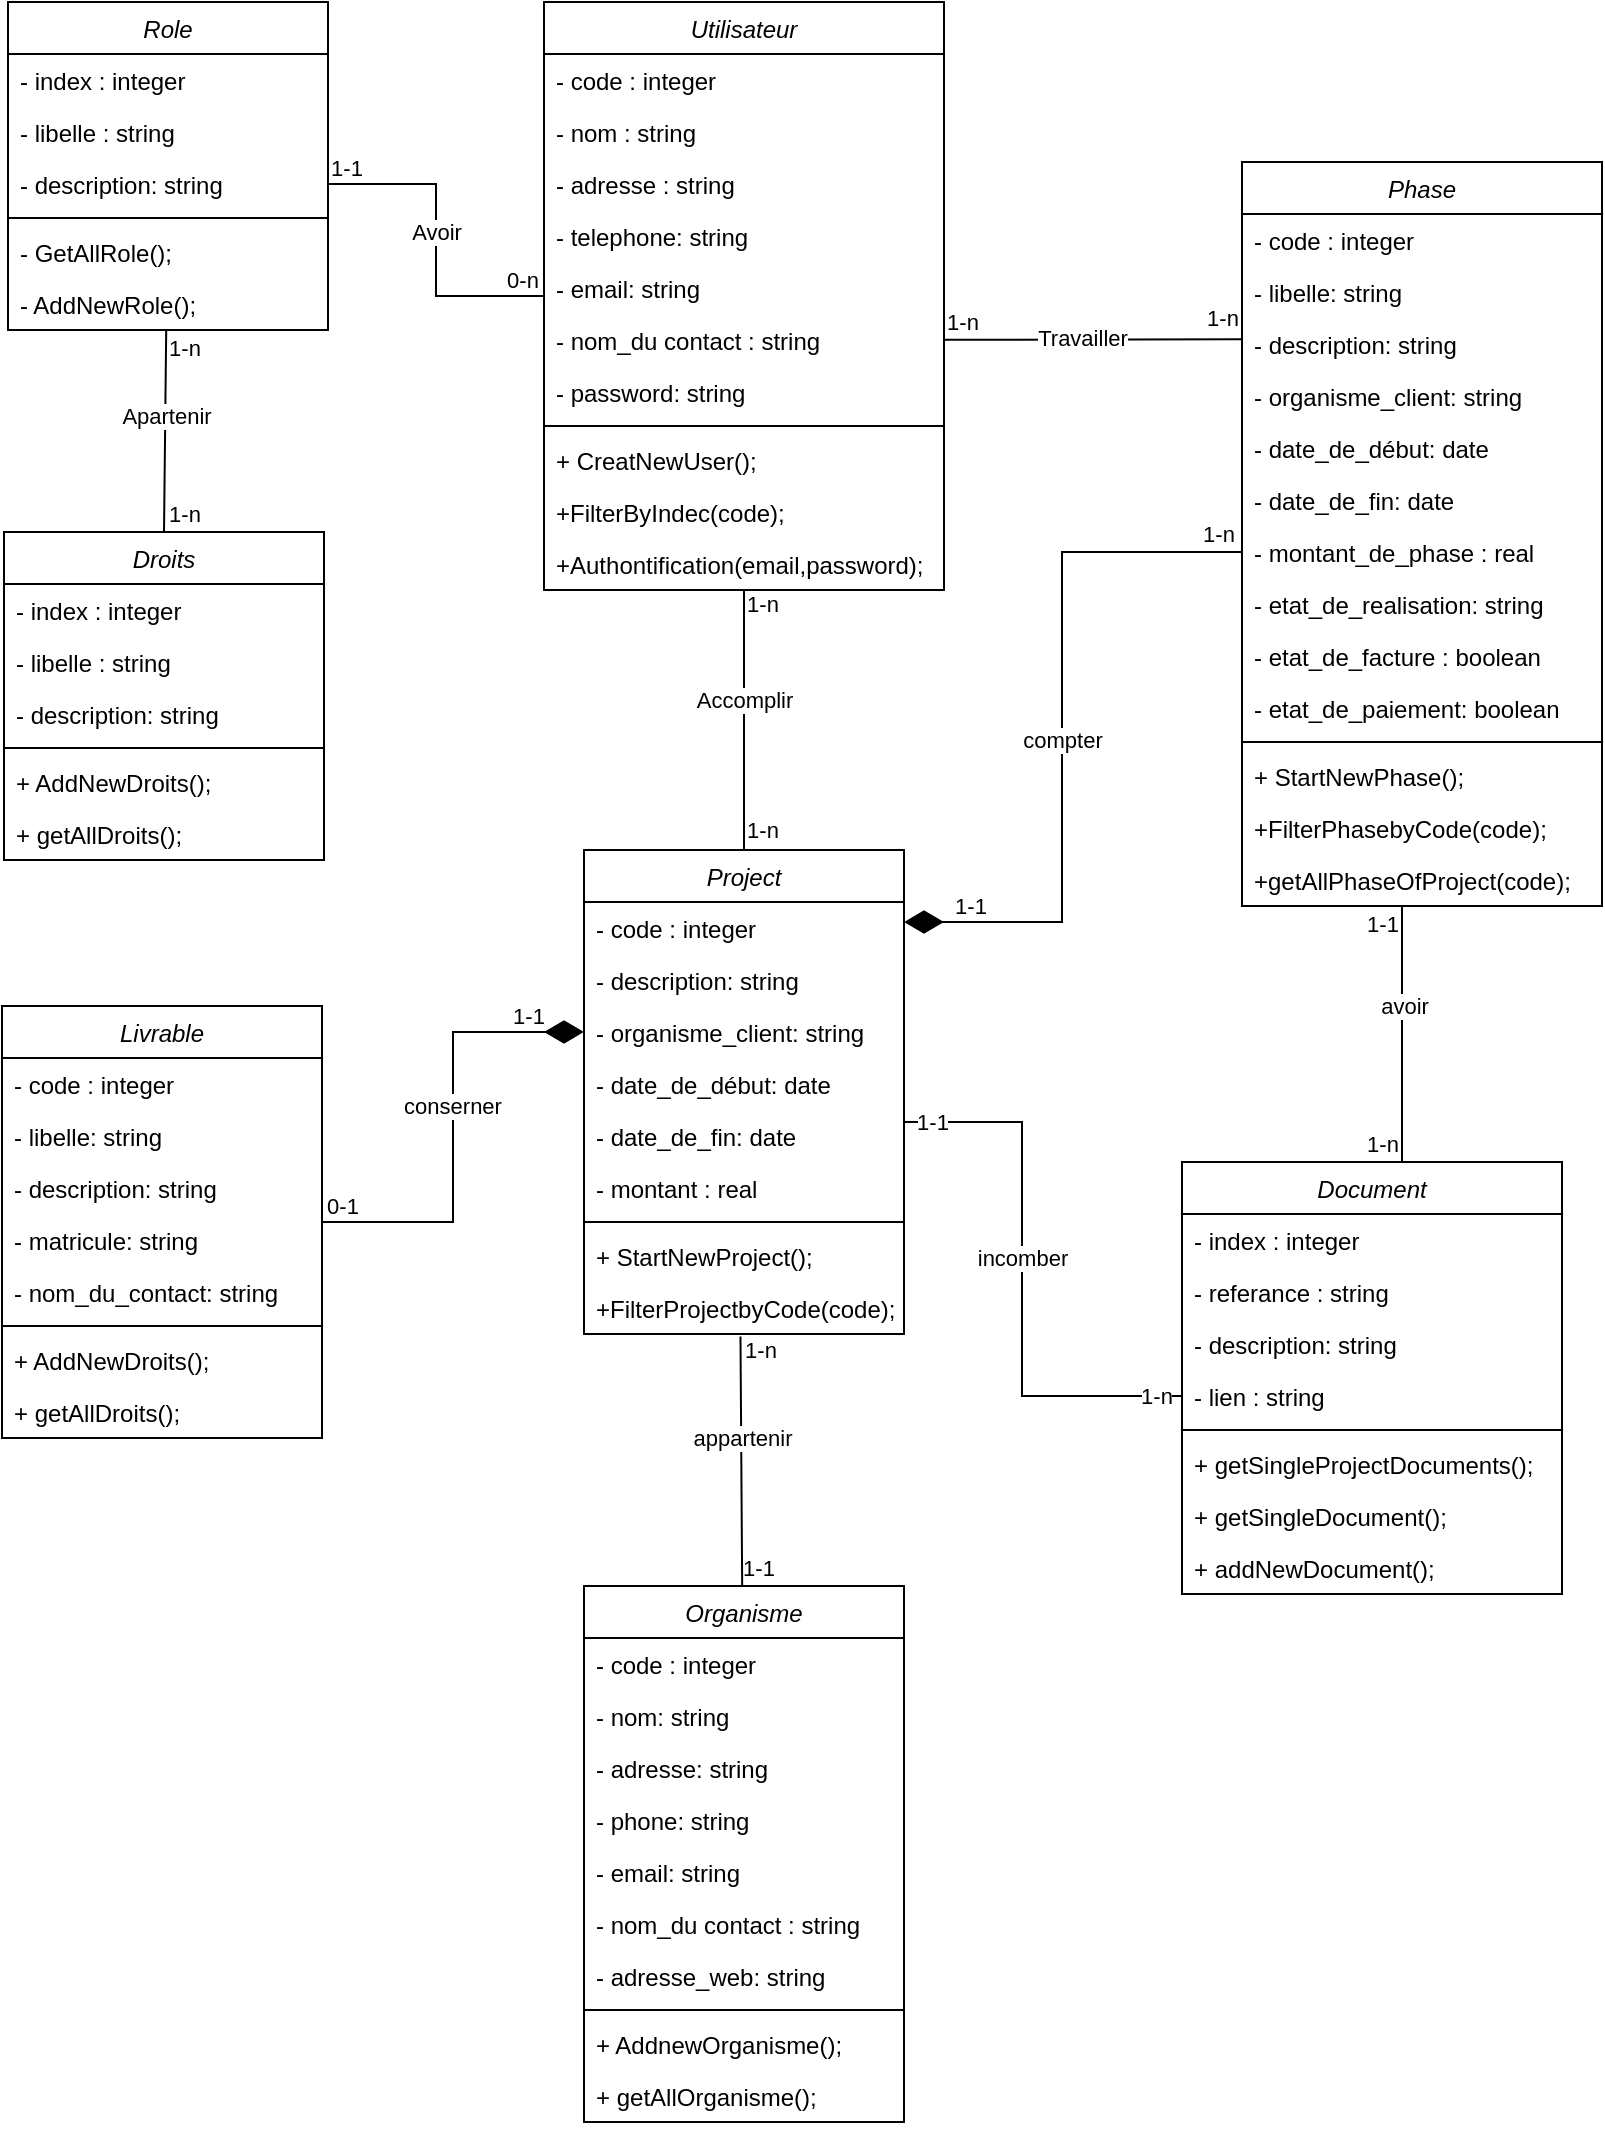 <mxfile version="15.8.7" type="device"><diagram id="C5RBs43oDa-KdzZeNtuy" name="Page-1"><mxGraphModel dx="1038" dy="649" grid="0" gridSize="10" guides="1" tooltips="1" connect="1" arrows="1" fold="1" page="1" pageScale="1" pageWidth="827" pageHeight="1169" background="#FFFFFF" math="0" shadow="0"><root><mxCell id="WIyWlLk6GJQsqaUBKTNV-0"/><mxCell id="WIyWlLk6GJQsqaUBKTNV-1" parent="WIyWlLk6GJQsqaUBKTNV-0"/><mxCell id="xosJjDltVyviO8PvYiq8-62" style="edgeStyle=orthogonalEdgeStyle;rounded=0;orthogonalLoop=1;jettySize=auto;html=1;entryX=1;entryY=0.5;entryDx=0;entryDy=0;fontColor=none;endArrow=none;endFill=0;" parent="WIyWlLk6GJQsqaUBKTNV-1" source="zkfFHV4jXpPFQw0GAbJ--0" target="xosJjDltVyviO8PvYiq8-8" edge="1"><mxGeometry relative="1" as="geometry"/></mxCell><mxCell id="xosJjDltVyviO8PvYiq8-63" value="Avoir" style="edgeLabel;html=1;align=center;verticalAlign=middle;resizable=0;points=[];fontColor=none;" parent="xosJjDltVyviO8PvYiq8-62" vertex="1" connectable="0"><mxGeometry x="0.049" relative="1" as="geometry"><mxPoint as="offset"/></mxGeometry></mxCell><mxCell id="xosJjDltVyviO8PvYiq8-64" value="0-n" style="edgeLabel;html=1;align=center;verticalAlign=middle;resizable=0;points=[];fontColor=none;" parent="xosJjDltVyviO8PvYiq8-62" vertex="1" connectable="0"><mxGeometry x="-0.88" relative="1" as="geometry"><mxPoint x="-1" y="-8" as="offset"/></mxGeometry></mxCell><mxCell id="7RKiXybV4Q_Y5BKu5BQw-5" style="edgeStyle=none;rounded=0;orthogonalLoop=1;jettySize=auto;html=1;entryX=0.5;entryY=0;entryDx=0;entryDy=0;endArrow=none;endFill=0;targetPerimeterSpacing=29;" parent="WIyWlLk6GJQsqaUBKTNV-1" source="zkfFHV4jXpPFQw0GAbJ--0" target="zkfFHV4jXpPFQw0GAbJ--17" edge="1"><mxGeometry relative="1" as="geometry"/></mxCell><mxCell id="7RKiXybV4Q_Y5BKu5BQw-6" value="1-n" style="edgeLabel;html=1;align=center;verticalAlign=middle;resizable=0;points=[];" parent="7RKiXybV4Q_Y5BKu5BQw-5" vertex="1" connectable="0"><mxGeometry x="0.785" y="1" relative="1" as="geometry"><mxPoint x="8" y="4" as="offset"/></mxGeometry></mxCell><mxCell id="7RKiXybV4Q_Y5BKu5BQw-7" value="1-n" style="edgeLabel;html=1;align=center;verticalAlign=middle;resizable=0;points=[];" parent="7RKiXybV4Q_Y5BKu5BQw-5" vertex="1" connectable="0"><mxGeometry x="-0.841" relative="1" as="geometry"><mxPoint x="9" y="-4" as="offset"/></mxGeometry></mxCell><mxCell id="7RKiXybV4Q_Y5BKu5BQw-8" value="Accomplir" style="edgeLabel;html=1;align=center;verticalAlign=middle;resizable=0;points=[];" parent="7RKiXybV4Q_Y5BKu5BQw-5" vertex="1" connectable="0"><mxGeometry x="-0.156" relative="1" as="geometry"><mxPoint as="offset"/></mxGeometry></mxCell><mxCell id="zkfFHV4jXpPFQw0GAbJ--0" value="Utilisateur" style="swimlane;fontStyle=2;align=center;verticalAlign=top;childLayout=stackLayout;horizontal=1;startSize=26;horizontalStack=0;resizeParent=1;resizeLast=0;collapsible=1;marginBottom=0;rounded=0;shadow=0;strokeWidth=1;" parent="WIyWlLk6GJQsqaUBKTNV-1" vertex="1"><mxGeometry x="291" y="40" width="200" height="294" as="geometry"><mxRectangle x="230" y="140" width="160" height="26" as="alternateBounds"/></mxGeometry></mxCell><mxCell id="zkfFHV4jXpPFQw0GAbJ--1" value="- code : integer" style="text;align=left;verticalAlign=top;spacingLeft=4;spacingRight=4;overflow=hidden;rotatable=0;points=[[0,0.5],[1,0.5]];portConstraint=eastwest;" parent="zkfFHV4jXpPFQw0GAbJ--0" vertex="1"><mxGeometry y="26" width="200" height="26" as="geometry"/></mxCell><mxCell id="zkfFHV4jXpPFQw0GAbJ--2" value="- nom : string" style="text;align=left;verticalAlign=top;spacingLeft=4;spacingRight=4;overflow=hidden;rotatable=0;points=[[0,0.5],[1,0.5]];portConstraint=eastwest;rounded=0;shadow=0;html=1;" parent="zkfFHV4jXpPFQw0GAbJ--0" vertex="1"><mxGeometry y="52" width="200" height="26" as="geometry"/></mxCell><mxCell id="zkfFHV4jXpPFQw0GAbJ--3" value="- adresse : string" style="text;align=left;verticalAlign=top;spacingLeft=4;spacingRight=4;overflow=hidden;rotatable=0;points=[[0,0.5],[1,0.5]];portConstraint=eastwest;rounded=0;shadow=0;html=0;" parent="zkfFHV4jXpPFQw0GAbJ--0" vertex="1"><mxGeometry y="78" width="200" height="26" as="geometry"/></mxCell><mxCell id="xosJjDltVyviO8PvYiq8-2" value="- telephone: string" style="text;align=left;verticalAlign=top;spacingLeft=4;spacingRight=4;overflow=hidden;rotatable=0;points=[[0,0.5],[1,0.5]];portConstraint=eastwest;rounded=0;shadow=0;html=0;" parent="zkfFHV4jXpPFQw0GAbJ--0" vertex="1"><mxGeometry y="104" width="200" height="26" as="geometry"/></mxCell><mxCell id="xosJjDltVyviO8PvYiq8-3" value="- email: string" style="text;align=left;verticalAlign=top;spacingLeft=4;spacingRight=4;overflow=hidden;rotatable=0;points=[[0,0.5],[1,0.5]];portConstraint=eastwest;rounded=0;shadow=0;html=0;" parent="zkfFHV4jXpPFQw0GAbJ--0" vertex="1"><mxGeometry y="130" width="200" height="26" as="geometry"/></mxCell><mxCell id="xosJjDltVyviO8PvYiq8-1" value="- nom_du contact : string" style="text;align=left;verticalAlign=top;spacingLeft=4;spacingRight=4;overflow=hidden;rotatable=0;points=[[0,0.5],[1,0.5]];portConstraint=eastwest;rounded=0;shadow=0;html=0;" parent="zkfFHV4jXpPFQw0GAbJ--0" vertex="1"><mxGeometry y="156" width="200" height="26" as="geometry"/></mxCell><mxCell id="xosJjDltVyviO8PvYiq8-16" value="- password: string" style="text;align=left;verticalAlign=top;spacingLeft=4;spacingRight=4;overflow=hidden;rotatable=0;points=[[0,0.5],[1,0.5]];portConstraint=eastwest;rounded=0;shadow=0;html=0;" parent="zkfFHV4jXpPFQw0GAbJ--0" vertex="1"><mxGeometry y="182" width="200" height="26" as="geometry"/></mxCell><mxCell id="zkfFHV4jXpPFQw0GAbJ--4" value="" style="line;html=1;strokeWidth=1;align=left;verticalAlign=middle;spacingTop=-1;spacingLeft=3;spacingRight=3;rotatable=0;labelPosition=right;points=[];portConstraint=eastwest;" parent="zkfFHV4jXpPFQw0GAbJ--0" vertex="1"><mxGeometry y="208" width="200" height="8" as="geometry"/></mxCell><mxCell id="zkfFHV4jXpPFQw0GAbJ--5" value="+ CreatNewUser();" style="text;align=left;verticalAlign=top;spacingLeft=4;spacingRight=4;overflow=hidden;rotatable=0;points=[[0,0.5],[1,0.5]];portConstraint=eastwest;" parent="zkfFHV4jXpPFQw0GAbJ--0" vertex="1"><mxGeometry y="216" width="200" height="26" as="geometry"/></mxCell><mxCell id="xosJjDltVyviO8PvYiq8-4" value="+FilterByIndec(code);" style="text;align=left;verticalAlign=top;spacingLeft=4;spacingRight=4;overflow=hidden;rotatable=0;points=[[0,0.5],[1,0.5]];portConstraint=eastwest;rounded=0;shadow=0;html=0;" parent="zkfFHV4jXpPFQw0GAbJ--0" vertex="1"><mxGeometry y="242" width="200" height="26" as="geometry"/></mxCell><mxCell id="xosJjDltVyviO8PvYiq8-15" value="+Authontification(email,password);" style="text;align=left;verticalAlign=top;spacingLeft=4;spacingRight=4;overflow=hidden;rotatable=0;points=[[0,0.5],[1,0.5]];portConstraint=eastwest;rounded=0;shadow=0;html=0;" parent="zkfFHV4jXpPFQw0GAbJ--0" vertex="1"><mxGeometry y="268" width="200" height="26" as="geometry"/></mxCell><mxCell id="zkfFHV4jXpPFQw0GAbJ--6" value="Droits" style="swimlane;fontStyle=2;align=center;verticalAlign=top;childLayout=stackLayout;horizontal=1;startSize=26;horizontalStack=0;resizeParent=1;resizeLast=0;collapsible=1;marginBottom=0;rounded=0;shadow=0;strokeWidth=1;" parent="WIyWlLk6GJQsqaUBKTNV-1" vertex="1"><mxGeometry x="21" y="305" width="160" height="164" as="geometry"><mxRectangle x="130" y="380" width="160" height="26" as="alternateBounds"/></mxGeometry></mxCell><mxCell id="zkfFHV4jXpPFQw0GAbJ--7" value="- index : integer" style="text;align=left;verticalAlign=top;spacingLeft=4;spacingRight=4;overflow=hidden;rotatable=0;points=[[0,0.5],[1,0.5]];portConstraint=eastwest;" parent="zkfFHV4jXpPFQw0GAbJ--6" vertex="1"><mxGeometry y="26" width="160" height="26" as="geometry"/></mxCell><mxCell id="zkfFHV4jXpPFQw0GAbJ--8" value="- libelle : string" style="text;align=left;verticalAlign=top;spacingLeft=4;spacingRight=4;overflow=hidden;rotatable=0;points=[[0,0.5],[1,0.5]];portConstraint=eastwest;rounded=0;shadow=0;html=0;" parent="zkfFHV4jXpPFQw0GAbJ--6" vertex="1"><mxGeometry y="52" width="160" height="26" as="geometry"/></mxCell><mxCell id="xosJjDltVyviO8PvYiq8-11" value="- description: string" style="text;align=left;verticalAlign=top;spacingLeft=4;spacingRight=4;overflow=hidden;rotatable=0;points=[[0,0.5],[1,0.5]];portConstraint=eastwest;rounded=0;shadow=0;html=0;" parent="zkfFHV4jXpPFQw0GAbJ--6" vertex="1"><mxGeometry y="78" width="160" height="26" as="geometry"/></mxCell><mxCell id="zkfFHV4jXpPFQw0GAbJ--9" value="" style="line;html=1;strokeWidth=1;align=left;verticalAlign=middle;spacingTop=-1;spacingLeft=3;spacingRight=3;rotatable=0;labelPosition=right;points=[];portConstraint=eastwest;" parent="zkfFHV4jXpPFQw0GAbJ--6" vertex="1"><mxGeometry y="104" width="160" height="8" as="geometry"/></mxCell><mxCell id="xosJjDltVyviO8PvYiq8-13" value="+ AddNewDroits();" style="text;align=left;verticalAlign=top;spacingLeft=4;spacingRight=4;overflow=hidden;rotatable=0;points=[[0,0.5],[1,0.5]];portConstraint=eastwest;rounded=0;shadow=0;html=0;" parent="zkfFHV4jXpPFQw0GAbJ--6" vertex="1"><mxGeometry y="112" width="160" height="26" as="geometry"/></mxCell><mxCell id="xosJjDltVyviO8PvYiq8-14" value="+ getAllDroits();" style="text;align=left;verticalAlign=top;spacingLeft=4;spacingRight=4;overflow=hidden;rotatable=0;points=[[0,0.5],[1,0.5]];portConstraint=eastwest;rounded=0;shadow=0;html=0;" parent="zkfFHV4jXpPFQw0GAbJ--6" vertex="1"><mxGeometry y="138" width="160" height="26" as="geometry"/></mxCell><mxCell id="xosJjDltVyviO8PvYiq8-66" style="rounded=0;orthogonalLoop=1;jettySize=auto;html=1;entryX=0.5;entryY=0;entryDx=0;entryDy=0;fontColor=none;endArrow=none;endFill=0;" parent="WIyWlLk6GJQsqaUBKTNV-1" source="zkfFHV4jXpPFQw0GAbJ--13" target="zkfFHV4jXpPFQw0GAbJ--6" edge="1"><mxGeometry relative="1" as="geometry"/></mxCell><mxCell id="xosJjDltVyviO8PvYiq8-67" value="1-n" style="edgeLabel;html=1;align=center;verticalAlign=middle;resizable=0;points=[];fontColor=none;" parent="xosJjDltVyviO8PvYiq8-66" vertex="1" connectable="0"><mxGeometry x="0.836" y="-1" relative="1" as="geometry"><mxPoint x="11" y="-1" as="offset"/></mxGeometry></mxCell><mxCell id="xosJjDltVyviO8PvYiq8-68" value="1-n" style="edgeLabel;html=1;align=center;verticalAlign=middle;resizable=0;points=[];fontColor=none;" parent="xosJjDltVyviO8PvYiq8-66" vertex="1" connectable="0"><mxGeometry x="-0.841" relative="1" as="geometry"><mxPoint x="9" y="1" as="offset"/></mxGeometry></mxCell><mxCell id="xosJjDltVyviO8PvYiq8-69" value="Apartenir" style="edgeLabel;html=1;align=center;verticalAlign=middle;resizable=0;points=[];fontColor=none;" parent="xosJjDltVyviO8PvYiq8-66" vertex="1" connectable="0"><mxGeometry x="-0.156" relative="1" as="geometry"><mxPoint as="offset"/></mxGeometry></mxCell><mxCell id="zkfFHV4jXpPFQw0GAbJ--13" value="Role" style="swimlane;fontStyle=2;align=center;verticalAlign=top;childLayout=stackLayout;horizontal=1;startSize=26;horizontalStack=0;resizeParent=1;resizeLast=0;collapsible=1;marginBottom=0;rounded=0;shadow=0;strokeWidth=1;" parent="WIyWlLk6GJQsqaUBKTNV-1" vertex="1"><mxGeometry x="23" y="40" width="160" height="164" as="geometry"><mxRectangle x="340" y="380" width="170" height="26" as="alternateBounds"/></mxGeometry></mxCell><mxCell id="zkfFHV4jXpPFQw0GAbJ--14" value="- index : integer" style="text;align=left;verticalAlign=top;spacingLeft=4;spacingRight=4;overflow=hidden;rotatable=0;points=[[0,0.5],[1,0.5]];portConstraint=eastwest;" parent="zkfFHV4jXpPFQw0GAbJ--13" vertex="1"><mxGeometry y="26" width="160" height="26" as="geometry"/></mxCell><mxCell id="xosJjDltVyviO8PvYiq8-12" value="- libelle : string" style="text;align=left;verticalAlign=top;spacingLeft=4;spacingRight=4;overflow=hidden;rotatable=0;points=[[0,0.5],[1,0.5]];portConstraint=eastwest;rounded=0;shadow=0;html=0;" parent="zkfFHV4jXpPFQw0GAbJ--13" vertex="1"><mxGeometry y="52" width="160" height="26" as="geometry"/></mxCell><mxCell id="xosJjDltVyviO8PvYiq8-8" value="- description: string" style="text;align=left;verticalAlign=top;spacingLeft=4;spacingRight=4;overflow=hidden;rotatable=0;points=[[0,0.5],[1,0.5]];portConstraint=eastwest;" parent="zkfFHV4jXpPFQw0GAbJ--13" vertex="1"><mxGeometry y="78" width="160" height="26" as="geometry"/></mxCell><mxCell id="zkfFHV4jXpPFQw0GAbJ--15" value="" style="line;html=1;strokeWidth=1;align=left;verticalAlign=middle;spacingTop=-1;spacingLeft=3;spacingRight=3;rotatable=0;labelPosition=right;points=[];portConstraint=eastwest;" parent="zkfFHV4jXpPFQw0GAbJ--13" vertex="1"><mxGeometry y="104" width="160" height="8" as="geometry"/></mxCell><mxCell id="xosJjDltVyviO8PvYiq8-9" value="- GetAllRole();" style="text;align=left;verticalAlign=top;spacingLeft=4;spacingRight=4;overflow=hidden;rotatable=0;points=[[0,0.5],[1,0.5]];portConstraint=eastwest;" parent="zkfFHV4jXpPFQw0GAbJ--13" vertex="1"><mxGeometry y="112" width="160" height="26" as="geometry"/></mxCell><mxCell id="xosJjDltVyviO8PvYiq8-10" value="- AddNewRole();" style="text;align=left;verticalAlign=top;spacingLeft=4;spacingRight=4;overflow=hidden;rotatable=0;points=[[0,0.5],[1,0.5]];portConstraint=eastwest;" parent="zkfFHV4jXpPFQw0GAbJ--13" vertex="1"><mxGeometry y="138" width="160" height="26" as="geometry"/></mxCell><mxCell id="xosJjDltVyviO8PvYiq8-70" style="edgeStyle=elbowEdgeStyle;rounded=0;orthogonalLoop=1;jettySize=auto;html=1;entryX=0;entryY=0.5;entryDx=0;entryDy=0;fontColor=none;endArrow=none;endFill=0;startArrow=diamondThin;startFill=1;startSize=17;" parent="WIyWlLk6GJQsqaUBKTNV-1" source="zkfFHV4jXpPFQw0GAbJ--17" target="xosJjDltVyviO8PvYiq8-41" edge="1"><mxGeometry relative="1" as="geometry"><Array as="points"><mxPoint x="550" y="500"/><mxPoint x="550" y="410"/><mxPoint x="520" y="480"/></Array></mxGeometry></mxCell><mxCell id="xosJjDltVyviO8PvYiq8-71" value="1-1" style="edgeLabel;html=1;align=center;verticalAlign=middle;resizable=0;points=[];fontColor=none;" parent="xosJjDltVyviO8PvYiq8-70" vertex="1" connectable="0"><mxGeometry x="-0.908" y="1" relative="1" as="geometry"><mxPoint x="16" y="-7" as="offset"/></mxGeometry></mxCell><mxCell id="xosJjDltVyviO8PvYiq8-72" value="1-n" style="edgeLabel;html=1;align=center;verticalAlign=middle;resizable=0;points=[];fontColor=none;" parent="xosJjDltVyviO8PvYiq8-70" vertex="1" connectable="0"><mxGeometry x="0.934" y="2" relative="1" as="geometry"><mxPoint x="-1" y="-7" as="offset"/></mxGeometry></mxCell><mxCell id="xosJjDltVyviO8PvYiq8-73" value="compter" style="edgeLabel;html=1;align=center;verticalAlign=middle;resizable=0;points=[];fontColor=none;" parent="xosJjDltVyviO8PvYiq8-70" vertex="1" connectable="0"><mxGeometry x="-0.04" relative="1" as="geometry"><mxPoint as="offset"/></mxGeometry></mxCell><mxCell id="xosJjDltVyviO8PvYiq8-81" style="edgeStyle=elbowEdgeStyle;rounded=0;orthogonalLoop=1;jettySize=auto;html=1;entryX=0;entryY=0.5;entryDx=0;entryDy=0;fontColor=none;startArrow=none;startFill=0;endArrow=none;endFill=0;startSize=17;endSize=17;" parent="WIyWlLk6GJQsqaUBKTNV-1" source="zkfFHV4jXpPFQw0GAbJ--17" target="xosJjDltVyviO8PvYiq8-33" edge="1"><mxGeometry relative="1" as="geometry"><Array as="points"><mxPoint x="530" y="600"/><mxPoint x="530" y="660"/><mxPoint x="500" y="600"/><mxPoint x="510" y="630"/></Array></mxGeometry></mxCell><mxCell id="xosJjDltVyviO8PvYiq8-83" value="incomber" style="edgeLabel;html=1;align=center;verticalAlign=middle;resizable=0;points=[];fontColor=none;" parent="xosJjDltVyviO8PvYiq8-81" vertex="1" connectable="0"><mxGeometry x="-0.083" relative="1" as="geometry"><mxPoint as="offset"/></mxGeometry></mxCell><mxCell id="xosJjDltVyviO8PvYiq8-84" value="1-1" style="edgeLabel;html=1;align=center;verticalAlign=middle;resizable=0;points=[];fontColor=none;" parent="xosJjDltVyviO8PvYiq8-81" vertex="1" connectable="0"><mxGeometry x="-0.899" relative="1" as="geometry"><mxPoint as="offset"/></mxGeometry></mxCell><mxCell id="xosJjDltVyviO8PvYiq8-85" value="1-n" style="edgeLabel;html=1;align=center;verticalAlign=middle;resizable=0;points=[];fontColor=none;" parent="xosJjDltVyviO8PvYiq8-81" vertex="1" connectable="0"><mxGeometry x="0.906" relative="1" as="geometry"><mxPoint as="offset"/></mxGeometry></mxCell><mxCell id="zkfFHV4jXpPFQw0GAbJ--17" value="Project" style="swimlane;fontStyle=2;align=center;verticalAlign=top;childLayout=stackLayout;horizontal=1;startSize=26;horizontalStack=0;resizeParent=1;resizeLast=0;collapsible=1;marginBottom=0;rounded=0;shadow=0;strokeWidth=1;" parent="WIyWlLk6GJQsqaUBKTNV-1" vertex="1"><mxGeometry x="311" y="464" width="160" height="242" as="geometry"><mxRectangle x="550" y="140" width="160" height="26" as="alternateBounds"/></mxGeometry></mxCell><mxCell id="xosJjDltVyviO8PvYiq8-17" value="- code : integer" style="text;align=left;verticalAlign=top;spacingLeft=4;spacingRight=4;overflow=hidden;rotatable=0;points=[[0,0.5],[1,0.5]];portConstraint=eastwest;" parent="zkfFHV4jXpPFQw0GAbJ--17" vertex="1"><mxGeometry y="26" width="160" height="26" as="geometry"/></mxCell><mxCell id="xosJjDltVyviO8PvYiq8-22" value="- description: string" style="text;align=left;verticalAlign=top;spacingLeft=4;spacingRight=4;overflow=hidden;rotatable=0;points=[[0,0.5],[1,0.5]];portConstraint=eastwest;rounded=0;shadow=0;html=1;" parent="zkfFHV4jXpPFQw0GAbJ--17" vertex="1"><mxGeometry y="52" width="160" height="26" as="geometry"/></mxCell><mxCell id="xosJjDltVyviO8PvYiq8-21" value="- organisme_client: string" style="text;align=left;verticalAlign=top;spacingLeft=4;spacingRight=4;overflow=hidden;rotatable=0;points=[[0,0.5],[1,0.5]];portConstraint=eastwest;rounded=0;shadow=0;html=1;" parent="zkfFHV4jXpPFQw0GAbJ--17" vertex="1"><mxGeometry y="78" width="160" height="26" as="geometry"/></mxCell><mxCell id="xosJjDltVyviO8PvYiq8-20" value="-&amp;nbsp;date_de_début: date" style="text;align=left;verticalAlign=top;spacingLeft=4;spacingRight=4;overflow=hidden;rotatable=0;points=[[0,0.5],[1,0.5]];portConstraint=eastwest;rounded=0;shadow=0;html=1;" parent="zkfFHV4jXpPFQw0GAbJ--17" vertex="1"><mxGeometry y="104" width="160" height="26" as="geometry"/></mxCell><mxCell id="xosJjDltVyviO8PvYiq8-19" value="-&amp;nbsp;date_de_fin: date" style="text;align=left;verticalAlign=top;spacingLeft=4;spacingRight=4;overflow=hidden;rotatable=0;points=[[0,0.5],[1,0.5]];portConstraint=eastwest;rounded=0;shadow=0;html=1;" parent="zkfFHV4jXpPFQw0GAbJ--17" vertex="1"><mxGeometry y="130" width="160" height="26" as="geometry"/></mxCell><mxCell id="xosJjDltVyviO8PvYiq8-18" value="- montant : real" style="text;align=left;verticalAlign=top;spacingLeft=4;spacingRight=4;overflow=hidden;rotatable=0;points=[[0,0.5],[1,0.5]];portConstraint=eastwest;rounded=0;shadow=0;html=1;" parent="zkfFHV4jXpPFQw0GAbJ--17" vertex="1"><mxGeometry y="156" width="160" height="26" as="geometry"/></mxCell><mxCell id="xosJjDltVyviO8PvYiq8-23" value="" style="line;html=1;strokeWidth=1;align=left;verticalAlign=middle;spacingTop=-1;spacingLeft=3;spacingRight=3;rotatable=0;labelPosition=right;points=[];portConstraint=eastwest;" parent="zkfFHV4jXpPFQw0GAbJ--17" vertex="1"><mxGeometry y="182" width="160" height="8" as="geometry"/></mxCell><mxCell id="xosJjDltVyviO8PvYiq8-24" value="+ StartNewProject();" style="text;align=left;verticalAlign=top;spacingLeft=4;spacingRight=4;overflow=hidden;rotatable=0;points=[[0,0.5],[1,0.5]];portConstraint=eastwest;" parent="zkfFHV4jXpPFQw0GAbJ--17" vertex="1"><mxGeometry y="190" width="160" height="26" as="geometry"/></mxCell><mxCell id="xosJjDltVyviO8PvYiq8-25" value="+FilterProjectbyCode(code);" style="text;align=left;verticalAlign=top;spacingLeft=4;spacingRight=4;overflow=hidden;rotatable=0;points=[[0,0.5],[1,0.5]];portConstraint=eastwest;rounded=0;shadow=0;html=0;" parent="zkfFHV4jXpPFQw0GAbJ--17" vertex="1"><mxGeometry y="216" width="160" height="26" as="geometry"/></mxCell><mxCell id="xosJjDltVyviO8PvYiq8-26" value="Document" style="swimlane;fontStyle=2;align=center;verticalAlign=top;childLayout=stackLayout;horizontal=1;startSize=26;horizontalStack=0;resizeParent=1;resizeLast=0;collapsible=1;marginBottom=0;rounded=0;shadow=0;strokeWidth=1;" parent="WIyWlLk6GJQsqaUBKTNV-1" vertex="1"><mxGeometry x="610" y="620" width="190" height="216" as="geometry"><mxRectangle x="130" y="380" width="160" height="26" as="alternateBounds"/></mxGeometry></mxCell><mxCell id="xosJjDltVyviO8PvYiq8-27" value="- index : integer" style="text;align=left;verticalAlign=top;spacingLeft=4;spacingRight=4;overflow=hidden;rotatable=0;points=[[0,0.5],[1,0.5]];portConstraint=eastwest;" parent="xosJjDltVyviO8PvYiq8-26" vertex="1"><mxGeometry y="26" width="190" height="26" as="geometry"/></mxCell><mxCell id="xosJjDltVyviO8PvYiq8-28" value="- referance : string" style="text;align=left;verticalAlign=top;spacingLeft=4;spacingRight=4;overflow=hidden;rotatable=0;points=[[0,0.5],[1,0.5]];portConstraint=eastwest;rounded=0;shadow=0;html=0;" parent="xosJjDltVyviO8PvYiq8-26" vertex="1"><mxGeometry y="52" width="190" height="26" as="geometry"/></mxCell><mxCell id="xosJjDltVyviO8PvYiq8-29" value="- description: string" style="text;align=left;verticalAlign=top;spacingLeft=4;spacingRight=4;overflow=hidden;rotatable=0;points=[[0,0.5],[1,0.5]];portConstraint=eastwest;rounded=0;shadow=0;html=0;" parent="xosJjDltVyviO8PvYiq8-26" vertex="1"><mxGeometry y="78" width="190" height="26" as="geometry"/></mxCell><mxCell id="xosJjDltVyviO8PvYiq8-33" value="- lien : string" style="text;align=left;verticalAlign=top;spacingLeft=4;spacingRight=4;overflow=hidden;rotatable=0;points=[[0,0.5],[1,0.5]];portConstraint=eastwest;rounded=0;shadow=0;html=0;" parent="xosJjDltVyviO8PvYiq8-26" vertex="1"><mxGeometry y="104" width="190" height="26" as="geometry"/></mxCell><mxCell id="xosJjDltVyviO8PvYiq8-30" value="" style="line;html=1;strokeWidth=1;align=left;verticalAlign=middle;spacingTop=-1;spacingLeft=3;spacingRight=3;rotatable=0;labelPosition=right;points=[];portConstraint=eastwest;" parent="xosJjDltVyviO8PvYiq8-26" vertex="1"><mxGeometry y="130" width="190" height="8" as="geometry"/></mxCell><mxCell id="xosJjDltVyviO8PvYiq8-31" value="+ getSingleProjectDocuments();" style="text;align=left;verticalAlign=top;spacingLeft=4;spacingRight=4;overflow=hidden;rotatable=0;points=[[0,0.5],[1,0.5]];portConstraint=eastwest;rounded=0;shadow=0;html=0;" parent="xosJjDltVyviO8PvYiq8-26" vertex="1"><mxGeometry y="138" width="190" height="26" as="geometry"/></mxCell><mxCell id="xosJjDltVyviO8PvYiq8-32" value="+ getSingleDocument();" style="text;align=left;verticalAlign=top;spacingLeft=4;spacingRight=4;overflow=hidden;rotatable=0;points=[[0,0.5],[1,0.5]];portConstraint=eastwest;rounded=0;shadow=0;html=0;" parent="xosJjDltVyviO8PvYiq8-26" vertex="1"><mxGeometry y="164" width="190" height="26" as="geometry"/></mxCell><mxCell id="xosJjDltVyviO8PvYiq8-34" value="+ addNewDocument();" style="text;align=left;verticalAlign=top;spacingLeft=4;spacingRight=4;overflow=hidden;rotatable=0;points=[[0,0.5],[1,0.5]];portConstraint=eastwest;rounded=0;shadow=0;html=0;" parent="xosJjDltVyviO8PvYiq8-26" vertex="1"><mxGeometry y="190" width="190" height="26" as="geometry"/></mxCell><mxCell id="xosJjDltVyviO8PvYiq8-82" style="edgeStyle=elbowEdgeStyle;rounded=0;orthogonalLoop=1;jettySize=auto;html=1;fontColor=none;startArrow=none;startFill=0;endArrow=none;endFill=0;startSize=17;endSize=17;" parent="WIyWlLk6GJQsqaUBKTNV-1" source="xosJjDltVyviO8PvYiq8-35" target="xosJjDltVyviO8PvYiq8-26" edge="1"><mxGeometry relative="1" as="geometry"/></mxCell><mxCell id="xosJjDltVyviO8PvYiq8-86" value="1-1" style="edgeLabel;html=1;align=center;verticalAlign=middle;resizable=0;points=[];fontColor=none;" parent="xosJjDltVyviO8PvYiq8-82" vertex="1" connectable="0"><mxGeometry x="-0.795" y="1" relative="1" as="geometry"><mxPoint x="-11" y="-4" as="offset"/></mxGeometry></mxCell><mxCell id="xosJjDltVyviO8PvYiq8-87" value="1-n" style="edgeLabel;html=1;align=center;verticalAlign=middle;resizable=0;points=[];fontColor=none;" parent="xosJjDltVyviO8PvYiq8-82" vertex="1" connectable="0"><mxGeometry x="0.724" relative="1" as="geometry"><mxPoint x="-10" y="8" as="offset"/></mxGeometry></mxCell><mxCell id="xosJjDltVyviO8PvYiq8-88" value="avoir" style="edgeLabel;html=1;align=center;verticalAlign=middle;resizable=0;points=[];fontColor=none;" parent="xosJjDltVyviO8PvYiq8-82" vertex="1" connectable="0"><mxGeometry x="-0.215" y="1" relative="1" as="geometry"><mxPoint as="offset"/></mxGeometry></mxCell><mxCell id="xosJjDltVyviO8PvYiq8-35" value="Phase" style="swimlane;fontStyle=2;align=center;verticalAlign=top;childLayout=stackLayout;horizontal=1;startSize=26;horizontalStack=0;resizeParent=1;resizeLast=0;collapsible=1;marginBottom=0;rounded=0;shadow=0;strokeWidth=1;" parent="WIyWlLk6GJQsqaUBKTNV-1" vertex="1"><mxGeometry x="640" y="120" width="180" height="372" as="geometry"><mxRectangle x="550" y="140" width="160" height="26" as="alternateBounds"/></mxGeometry></mxCell><mxCell id="xosJjDltVyviO8PvYiq8-36" value="- code : integer" style="text;align=left;verticalAlign=top;spacingLeft=4;spacingRight=4;overflow=hidden;rotatable=0;points=[[0,0.5],[1,0.5]];portConstraint=eastwest;" parent="xosJjDltVyviO8PvYiq8-35" vertex="1"><mxGeometry y="26" width="180" height="26" as="geometry"/></mxCell><mxCell id="xosJjDltVyviO8PvYiq8-45" value="-&amp;nbsp;libelle: string" style="text;align=left;verticalAlign=top;spacingLeft=4;spacingRight=4;overflow=hidden;rotatable=0;points=[[0,0.5],[1,0.5]];portConstraint=eastwest;rounded=0;shadow=0;html=1;" parent="xosJjDltVyviO8PvYiq8-35" vertex="1"><mxGeometry y="52" width="180" height="26" as="geometry"/></mxCell><mxCell id="xosJjDltVyviO8PvYiq8-37" value="- description: string" style="text;align=left;verticalAlign=top;spacingLeft=4;spacingRight=4;overflow=hidden;rotatable=0;points=[[0,0.5],[1,0.5]];portConstraint=eastwest;rounded=0;shadow=0;html=1;" parent="xosJjDltVyviO8PvYiq8-35" vertex="1"><mxGeometry y="78" width="180" height="26" as="geometry"/></mxCell><mxCell id="xosJjDltVyviO8PvYiq8-38" value="- organisme_client: string" style="text;align=left;verticalAlign=top;spacingLeft=4;spacingRight=4;overflow=hidden;rotatable=0;points=[[0,0.5],[1,0.5]];portConstraint=eastwest;rounded=0;shadow=0;html=1;" parent="xosJjDltVyviO8PvYiq8-35" vertex="1"><mxGeometry y="104" width="180" height="26" as="geometry"/></mxCell><mxCell id="xosJjDltVyviO8PvYiq8-39" value="-&amp;nbsp;date_de_début: date" style="text;align=left;verticalAlign=top;spacingLeft=4;spacingRight=4;overflow=hidden;rotatable=0;points=[[0,0.5],[1,0.5]];portConstraint=eastwest;rounded=0;shadow=0;html=1;" parent="xosJjDltVyviO8PvYiq8-35" vertex="1"><mxGeometry y="130" width="180" height="26" as="geometry"/></mxCell><mxCell id="xosJjDltVyviO8PvYiq8-40" value="-&amp;nbsp;date_de_fin: date" style="text;align=left;verticalAlign=top;spacingLeft=4;spacingRight=4;overflow=hidden;rotatable=0;points=[[0,0.5],[1,0.5]];portConstraint=eastwest;rounded=0;shadow=0;html=1;" parent="xosJjDltVyviO8PvYiq8-35" vertex="1"><mxGeometry y="156" width="180" height="26" as="geometry"/></mxCell><mxCell id="xosJjDltVyviO8PvYiq8-41" value="- montant_de_phase : real" style="text;align=left;verticalAlign=top;spacingLeft=4;spacingRight=4;overflow=hidden;rotatable=0;points=[[0,0.5],[1,0.5]];portConstraint=eastwest;rounded=0;shadow=0;html=1;" parent="xosJjDltVyviO8PvYiq8-35" vertex="1"><mxGeometry y="182" width="180" height="26" as="geometry"/></mxCell><mxCell id="xosJjDltVyviO8PvYiq8-46" value="- etat_de_realisation: string" style="text;align=left;verticalAlign=top;spacingLeft=4;spacingRight=4;overflow=hidden;rotatable=0;points=[[0,0.5],[1,0.5]];portConstraint=eastwest;rounded=0;shadow=0;html=1;" parent="xosJjDltVyviO8PvYiq8-35" vertex="1"><mxGeometry y="208" width="180" height="26" as="geometry"/></mxCell><mxCell id="xosJjDltVyviO8PvYiq8-47" value="- etat_de_facture : boolean" style="text;align=left;verticalAlign=top;spacingLeft=4;spacingRight=4;overflow=hidden;rotatable=0;points=[[0,0.5],[1,0.5]];portConstraint=eastwest;rounded=0;shadow=0;html=1;" parent="xosJjDltVyviO8PvYiq8-35" vertex="1"><mxGeometry y="234" width="180" height="26" as="geometry"/></mxCell><mxCell id="xosJjDltVyviO8PvYiq8-48" value="- etat_de_paiement: boolean" style="text;align=left;verticalAlign=top;spacingLeft=4;spacingRight=4;overflow=hidden;rotatable=0;points=[[0,0.5],[1,0.5]];portConstraint=eastwest;rounded=0;shadow=0;html=1;" parent="xosJjDltVyviO8PvYiq8-35" vertex="1"><mxGeometry y="260" width="180" height="26" as="geometry"/></mxCell><mxCell id="xosJjDltVyviO8PvYiq8-42" value="" style="line;html=1;strokeWidth=1;align=left;verticalAlign=middle;spacingTop=-1;spacingLeft=3;spacingRight=3;rotatable=0;labelPosition=right;points=[];portConstraint=eastwest;" parent="xosJjDltVyviO8PvYiq8-35" vertex="1"><mxGeometry y="286" width="180" height="8" as="geometry"/></mxCell><mxCell id="xosJjDltVyviO8PvYiq8-43" value="+ StartNewPhase();" style="text;align=left;verticalAlign=top;spacingLeft=4;spacingRight=4;overflow=hidden;rotatable=0;points=[[0,0.5],[1,0.5]];portConstraint=eastwest;" parent="xosJjDltVyviO8PvYiq8-35" vertex="1"><mxGeometry y="294" width="180" height="26" as="geometry"/></mxCell><mxCell id="xosJjDltVyviO8PvYiq8-44" value="+FilterPhasebyCode(code);" style="text;align=left;verticalAlign=top;spacingLeft=4;spacingRight=4;overflow=hidden;rotatable=0;points=[[0,0.5],[1,0.5]];portConstraint=eastwest;rounded=0;shadow=0;html=0;" parent="xosJjDltVyviO8PvYiq8-35" vertex="1"><mxGeometry y="320" width="180" height="26" as="geometry"/></mxCell><mxCell id="xosJjDltVyviO8PvYiq8-50" value="+getAllPhaseOfProject(code);" style="text;align=left;verticalAlign=top;spacingLeft=4;spacingRight=4;overflow=hidden;rotatable=0;points=[[0,0.5],[1,0.5]];portConstraint=eastwest;rounded=0;shadow=0;html=0;" parent="xosJjDltVyviO8PvYiq8-35" vertex="1"><mxGeometry y="346" width="180" height="26" as="geometry"/></mxCell><mxCell id="xosJjDltVyviO8PvYiq8-76" style="edgeStyle=elbowEdgeStyle;rounded=0;orthogonalLoop=1;jettySize=auto;html=1;entryX=0;entryY=0.5;entryDx=0;entryDy=0;fontColor=none;startArrow=none;startFill=0;endArrow=diamondThin;endFill=1;startSize=17;endSize=17;" parent="WIyWlLk6GJQsqaUBKTNV-1" source="xosJjDltVyviO8PvYiq8-51" target="xosJjDltVyviO8PvYiq8-21" edge="1"><mxGeometry relative="1" as="geometry"/></mxCell><mxCell id="xosJjDltVyviO8PvYiq8-77" value="0-1" style="edgeLabel;html=1;align=center;verticalAlign=middle;resizable=0;points=[];fontColor=none;" parent="xosJjDltVyviO8PvYiq8-76" vertex="1" connectable="0"><mxGeometry x="-0.895" y="-1" relative="1" as="geometry"><mxPoint x="-2" y="-9" as="offset"/></mxGeometry></mxCell><mxCell id="xosJjDltVyviO8PvYiq8-78" value="1-1" style="edgeLabel;html=1;align=center;verticalAlign=middle;resizable=0;points=[];fontColor=none;" parent="xosJjDltVyviO8PvYiq8-76" vertex="1" connectable="0"><mxGeometry x="0.697" relative="1" as="geometry"><mxPoint x="6" y="-8" as="offset"/></mxGeometry></mxCell><mxCell id="xosJjDltVyviO8PvYiq8-80" value="conserner" style="edgeLabel;html=1;align=center;verticalAlign=middle;resizable=0;points=[];fontColor=none;" parent="xosJjDltVyviO8PvYiq8-76" vertex="1" connectable="0"><mxGeometry x="0.091" y="1" relative="1" as="geometry"><mxPoint as="offset"/></mxGeometry></mxCell><mxCell id="xosJjDltVyviO8PvYiq8-51" value="Livrable" style="swimlane;fontStyle=2;align=center;verticalAlign=top;childLayout=stackLayout;horizontal=1;startSize=26;horizontalStack=0;resizeParent=1;resizeLast=0;collapsible=1;marginBottom=0;rounded=0;shadow=0;strokeWidth=1;" parent="WIyWlLk6GJQsqaUBKTNV-1" vertex="1"><mxGeometry x="20" y="542" width="160" height="216" as="geometry"><mxRectangle x="130" y="380" width="160" height="26" as="alternateBounds"/></mxGeometry></mxCell><mxCell id="xosJjDltVyviO8PvYiq8-58" value="- code : integer" style="text;align=left;verticalAlign=top;spacingLeft=4;spacingRight=4;overflow=hidden;rotatable=0;points=[[0,0.5],[1,0.5]];portConstraint=eastwest;" parent="xosJjDltVyviO8PvYiq8-51" vertex="1"><mxGeometry y="26" width="160" height="26" as="geometry"/></mxCell><mxCell id="xosJjDltVyviO8PvYiq8-59" value="-&amp;nbsp;libelle: string" style="text;align=left;verticalAlign=top;spacingLeft=4;spacingRight=4;overflow=hidden;rotatable=0;points=[[0,0.5],[1,0.5]];portConstraint=eastwest;rounded=0;shadow=0;html=1;" parent="xosJjDltVyviO8PvYiq8-51" vertex="1"><mxGeometry y="52" width="160" height="26" as="geometry"/></mxCell><mxCell id="xosJjDltVyviO8PvYiq8-60" value="- description: string" style="text;align=left;verticalAlign=top;spacingLeft=4;spacingRight=4;overflow=hidden;rotatable=0;points=[[0,0.5],[1,0.5]];portConstraint=eastwest;rounded=0;shadow=0;html=1;" parent="xosJjDltVyviO8PvYiq8-51" vertex="1"><mxGeometry y="78" width="160" height="26" as="geometry"/></mxCell><mxCell id="xosJjDltVyviO8PvYiq8-49" value="- matricule: string" style="text;align=left;verticalAlign=top;spacingLeft=4;spacingRight=4;overflow=hidden;rotatable=0;points=[[0,0.5],[1,0.5]];portConstraint=eastwest;rounded=0;shadow=0;html=1;" parent="xosJjDltVyviO8PvYiq8-51" vertex="1"><mxGeometry y="104" width="160" height="26" as="geometry"/></mxCell><mxCell id="xosJjDltVyviO8PvYiq8-61" value="- nom_du_contact: string" style="text;align=left;verticalAlign=top;spacingLeft=4;spacingRight=4;overflow=hidden;rotatable=0;points=[[0,0.5],[1,0.5]];portConstraint=eastwest;rounded=0;shadow=0;html=1;" parent="xosJjDltVyviO8PvYiq8-51" vertex="1"><mxGeometry y="130" width="160" height="26" as="geometry"/></mxCell><mxCell id="xosJjDltVyviO8PvYiq8-55" value="" style="line;html=1;strokeWidth=1;align=left;verticalAlign=middle;spacingTop=-1;spacingLeft=3;spacingRight=3;rotatable=0;labelPosition=right;points=[];portConstraint=eastwest;" parent="xosJjDltVyviO8PvYiq8-51" vertex="1"><mxGeometry y="156" width="160" height="8" as="geometry"/></mxCell><mxCell id="xosJjDltVyviO8PvYiq8-56" value="+ AddNewDroits();" style="text;align=left;verticalAlign=top;spacingLeft=4;spacingRight=4;overflow=hidden;rotatable=0;points=[[0,0.5],[1,0.5]];portConstraint=eastwest;rounded=0;shadow=0;html=0;" parent="xosJjDltVyviO8PvYiq8-51" vertex="1"><mxGeometry y="164" width="160" height="26" as="geometry"/></mxCell><mxCell id="xosJjDltVyviO8PvYiq8-57" value="+ getAllDroits();" style="text;align=left;verticalAlign=top;spacingLeft=4;spacingRight=4;overflow=hidden;rotatable=0;points=[[0,0.5],[1,0.5]];portConstraint=eastwest;rounded=0;shadow=0;html=0;" parent="xosJjDltVyviO8PvYiq8-51" vertex="1"><mxGeometry y="190" width="160" height="26" as="geometry"/></mxCell><mxCell id="xosJjDltVyviO8PvYiq8-65" value="1-1" style="edgeLabel;html=1;align=center;verticalAlign=middle;resizable=0;points=[];fontColor=none;" parent="WIyWlLk6GJQsqaUBKTNV-1" vertex="1" connectable="0"><mxGeometry x="260.003" y="161" as="geometry"><mxPoint x="-68" y="-38" as="offset"/></mxGeometry></mxCell><mxCell id="7RKiXybV4Q_Y5BKu5BQw-1" style="edgeStyle=none;rounded=0;orthogonalLoop=1;jettySize=auto;html=1;entryX=-0.001;entryY=0.411;entryDx=0;entryDy=0;entryPerimeter=0;endArrow=none;endFill=0;targetPerimeterSpacing=29;" parent="WIyWlLk6GJQsqaUBKTNV-1" source="xosJjDltVyviO8PvYiq8-1" target="xosJjDltVyviO8PvYiq8-37" edge="1"><mxGeometry relative="1" as="geometry"/></mxCell><mxCell id="7RKiXybV4Q_Y5BKu5BQw-2" value="1-n" style="edgeLabel;html=1;align=center;verticalAlign=middle;resizable=0;points=[];" parent="7RKiXybV4Q_Y5BKu5BQw-1" vertex="1" connectable="0"><mxGeometry x="0.863" relative="1" as="geometry"><mxPoint y="-11" as="offset"/></mxGeometry></mxCell><mxCell id="7RKiXybV4Q_Y5BKu5BQw-3" value="1-n" style="edgeLabel;html=1;align=center;verticalAlign=middle;resizable=0;points=[];" parent="7RKiXybV4Q_Y5BKu5BQw-1" vertex="1" connectable="0"><mxGeometry x="-0.765" relative="1" as="geometry"><mxPoint x="-9" y="-9" as="offset"/></mxGeometry></mxCell><mxCell id="7RKiXybV4Q_Y5BKu5BQw-4" value="Travailler" style="edgeLabel;html=1;align=center;verticalAlign=middle;resizable=0;points=[];" parent="7RKiXybV4Q_Y5BKu5BQw-1" vertex="1" connectable="0"><mxGeometry x="0.08" y="1" relative="1" as="geometry"><mxPoint x="-12" as="offset"/></mxGeometry></mxCell><mxCell id="hmJ44joRl8-_TXtj1zfj-9" style="rounded=0;orthogonalLoop=1;jettySize=auto;html=1;entryX=0.489;entryY=1.046;entryDx=0;entryDy=0;entryPerimeter=0;endArrow=none;endFill=0;" edge="1" parent="WIyWlLk6GJQsqaUBKTNV-1" source="hmJ44joRl8-_TXtj1zfj-0" target="xosJjDltVyviO8PvYiq8-25"><mxGeometry relative="1" as="geometry"/></mxCell><mxCell id="hmJ44joRl8-_TXtj1zfj-13" value="1-n" style="edgeLabel;html=1;align=center;verticalAlign=middle;resizable=0;points=[];" vertex="1" connectable="0" parent="hmJ44joRl8-_TXtj1zfj-9"><mxGeometry x="0.769" y="1" relative="1" as="geometry"><mxPoint x="10" y="-8" as="offset"/></mxGeometry></mxCell><mxCell id="hmJ44joRl8-_TXtj1zfj-14" value="1-1" style="edgeLabel;html=1;align=center;verticalAlign=middle;resizable=0;points=[];" vertex="1" connectable="0" parent="hmJ44joRl8-_TXtj1zfj-9"><mxGeometry x="-0.753" y="-2" relative="1" as="geometry"><mxPoint x="6" y="6" as="offset"/></mxGeometry></mxCell><mxCell id="hmJ44joRl8-_TXtj1zfj-15" value="appartenir" style="edgeLabel;html=1;align=center;verticalAlign=middle;resizable=0;points=[];" vertex="1" connectable="0" parent="hmJ44joRl8-_TXtj1zfj-9"><mxGeometry x="0.192" relative="1" as="geometry"><mxPoint as="offset"/></mxGeometry></mxCell><mxCell id="hmJ44joRl8-_TXtj1zfj-0" value="Organisme" style="swimlane;fontStyle=2;align=center;verticalAlign=top;childLayout=stackLayout;horizontal=1;startSize=26;horizontalStack=0;resizeParent=1;resizeLast=0;collapsible=1;marginBottom=0;rounded=0;shadow=0;strokeWidth=1;" vertex="1" parent="WIyWlLk6GJQsqaUBKTNV-1"><mxGeometry x="311" y="832" width="160" height="268" as="geometry"><mxRectangle x="130" y="380" width="160" height="26" as="alternateBounds"/></mxGeometry></mxCell><mxCell id="hmJ44joRl8-_TXtj1zfj-1" value="- code : integer" style="text;align=left;verticalAlign=top;spacingLeft=4;spacingRight=4;overflow=hidden;rotatable=0;points=[[0,0.5],[1,0.5]];portConstraint=eastwest;" vertex="1" parent="hmJ44joRl8-_TXtj1zfj-0"><mxGeometry y="26" width="160" height="26" as="geometry"/></mxCell><mxCell id="hmJ44joRl8-_TXtj1zfj-2" value="- nom: string" style="text;align=left;verticalAlign=top;spacingLeft=4;spacingRight=4;overflow=hidden;rotatable=0;points=[[0,0.5],[1,0.5]];portConstraint=eastwest;rounded=0;shadow=0;html=1;" vertex="1" parent="hmJ44joRl8-_TXtj1zfj-0"><mxGeometry y="52" width="160" height="26" as="geometry"/></mxCell><mxCell id="hmJ44joRl8-_TXtj1zfj-3" value="-&amp;nbsp;adresse: string" style="text;align=left;verticalAlign=top;spacingLeft=4;spacingRight=4;overflow=hidden;rotatable=0;points=[[0,0.5],[1,0.5]];portConstraint=eastwest;rounded=0;shadow=0;html=1;" vertex="1" parent="hmJ44joRl8-_TXtj1zfj-0"><mxGeometry y="78" width="160" height="26" as="geometry"/></mxCell><mxCell id="hmJ44joRl8-_TXtj1zfj-4" value="- phone: string" style="text;align=left;verticalAlign=top;spacingLeft=4;spacingRight=4;overflow=hidden;rotatable=0;points=[[0,0.5],[1,0.5]];portConstraint=eastwest;rounded=0;shadow=0;html=1;" vertex="1" parent="hmJ44joRl8-_TXtj1zfj-0"><mxGeometry y="104" width="160" height="26" as="geometry"/></mxCell><mxCell id="hmJ44joRl8-_TXtj1zfj-10" value="- email: string" style="text;align=left;verticalAlign=top;spacingLeft=4;spacingRight=4;overflow=hidden;rotatable=0;points=[[0,0.5],[1,0.5]];portConstraint=eastwest;rounded=0;shadow=0;html=0;" vertex="1" parent="hmJ44joRl8-_TXtj1zfj-0"><mxGeometry y="130" width="160" height="26" as="geometry"/></mxCell><mxCell id="hmJ44joRl8-_TXtj1zfj-11" value="- nom_du contact : string" style="text;align=left;verticalAlign=top;spacingLeft=4;spacingRight=4;overflow=hidden;rotatable=0;points=[[0,0.5],[1,0.5]];portConstraint=eastwest;rounded=0;shadow=0;html=0;" vertex="1" parent="hmJ44joRl8-_TXtj1zfj-0"><mxGeometry y="156" width="160" height="26" as="geometry"/></mxCell><mxCell id="hmJ44joRl8-_TXtj1zfj-12" value="- adresse_web: string" style="text;align=left;verticalAlign=top;spacingLeft=4;spacingRight=4;overflow=hidden;rotatable=0;points=[[0,0.5],[1,0.5]];portConstraint=eastwest;rounded=0;shadow=0;html=0;" vertex="1" parent="hmJ44joRl8-_TXtj1zfj-0"><mxGeometry y="182" width="160" height="26" as="geometry"/></mxCell><mxCell id="hmJ44joRl8-_TXtj1zfj-6" value="" style="line;html=1;strokeWidth=1;align=left;verticalAlign=middle;spacingTop=-1;spacingLeft=3;spacingRight=3;rotatable=0;labelPosition=right;points=[];portConstraint=eastwest;" vertex="1" parent="hmJ44joRl8-_TXtj1zfj-0"><mxGeometry y="208" width="160" height="8" as="geometry"/></mxCell><mxCell id="hmJ44joRl8-_TXtj1zfj-7" value="+ AddnewOrganisme();" style="text;align=left;verticalAlign=top;spacingLeft=4;spacingRight=4;overflow=hidden;rotatable=0;points=[[0,0.5],[1,0.5]];portConstraint=eastwest;rounded=0;shadow=0;html=0;" vertex="1" parent="hmJ44joRl8-_TXtj1zfj-0"><mxGeometry y="216" width="160" height="26" as="geometry"/></mxCell><mxCell id="hmJ44joRl8-_TXtj1zfj-8" value="+ getAllOrganisme();" style="text;align=left;verticalAlign=top;spacingLeft=4;spacingRight=4;overflow=hidden;rotatable=0;points=[[0,0.5],[1,0.5]];portConstraint=eastwest;rounded=0;shadow=0;html=0;" vertex="1" parent="hmJ44joRl8-_TXtj1zfj-0"><mxGeometry y="242" width="160" height="26" as="geometry"/></mxCell></root></mxGraphModel></diagram></mxfile>